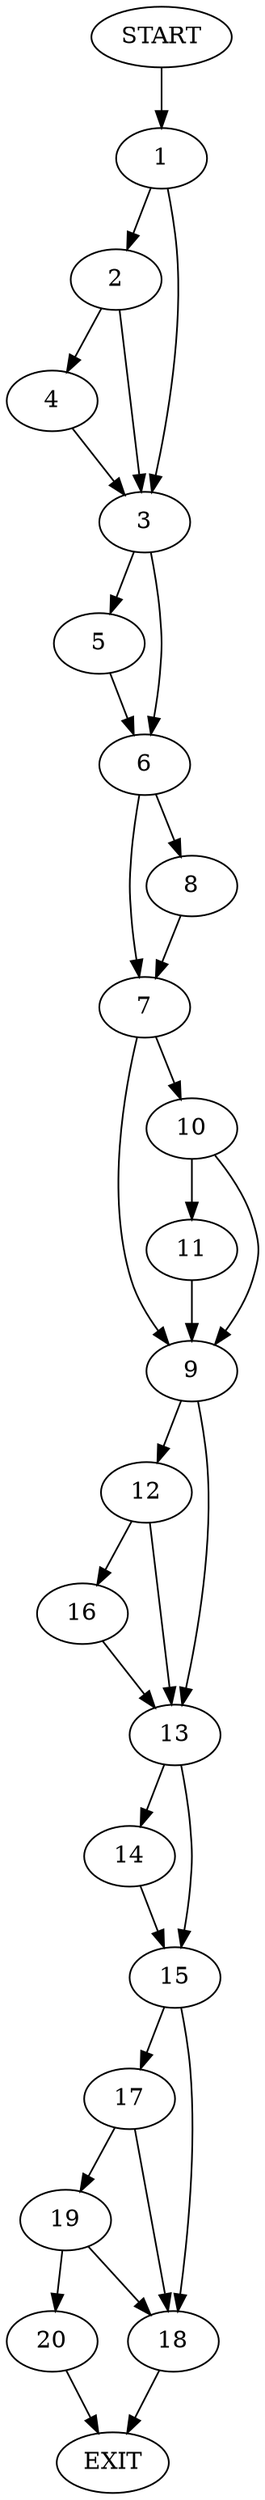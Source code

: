 digraph {
0 [label="START"]
21 [label="EXIT"]
0 -> 1
1 -> 2
1 -> 3
2 -> 4
2 -> 3
3 -> 5
3 -> 6
4 -> 3
5 -> 6
6 -> 7
6 -> 8
8 -> 7
7 -> 9
7 -> 10
10 -> 9
10 -> 11
9 -> 12
9 -> 13
11 -> 9
13 -> 14
13 -> 15
12 -> 16
12 -> 13
16 -> 13
15 -> 17
15 -> 18
14 -> 15
17 -> 19
17 -> 18
18 -> 21
19 -> 20
19 -> 18
20 -> 21
}
